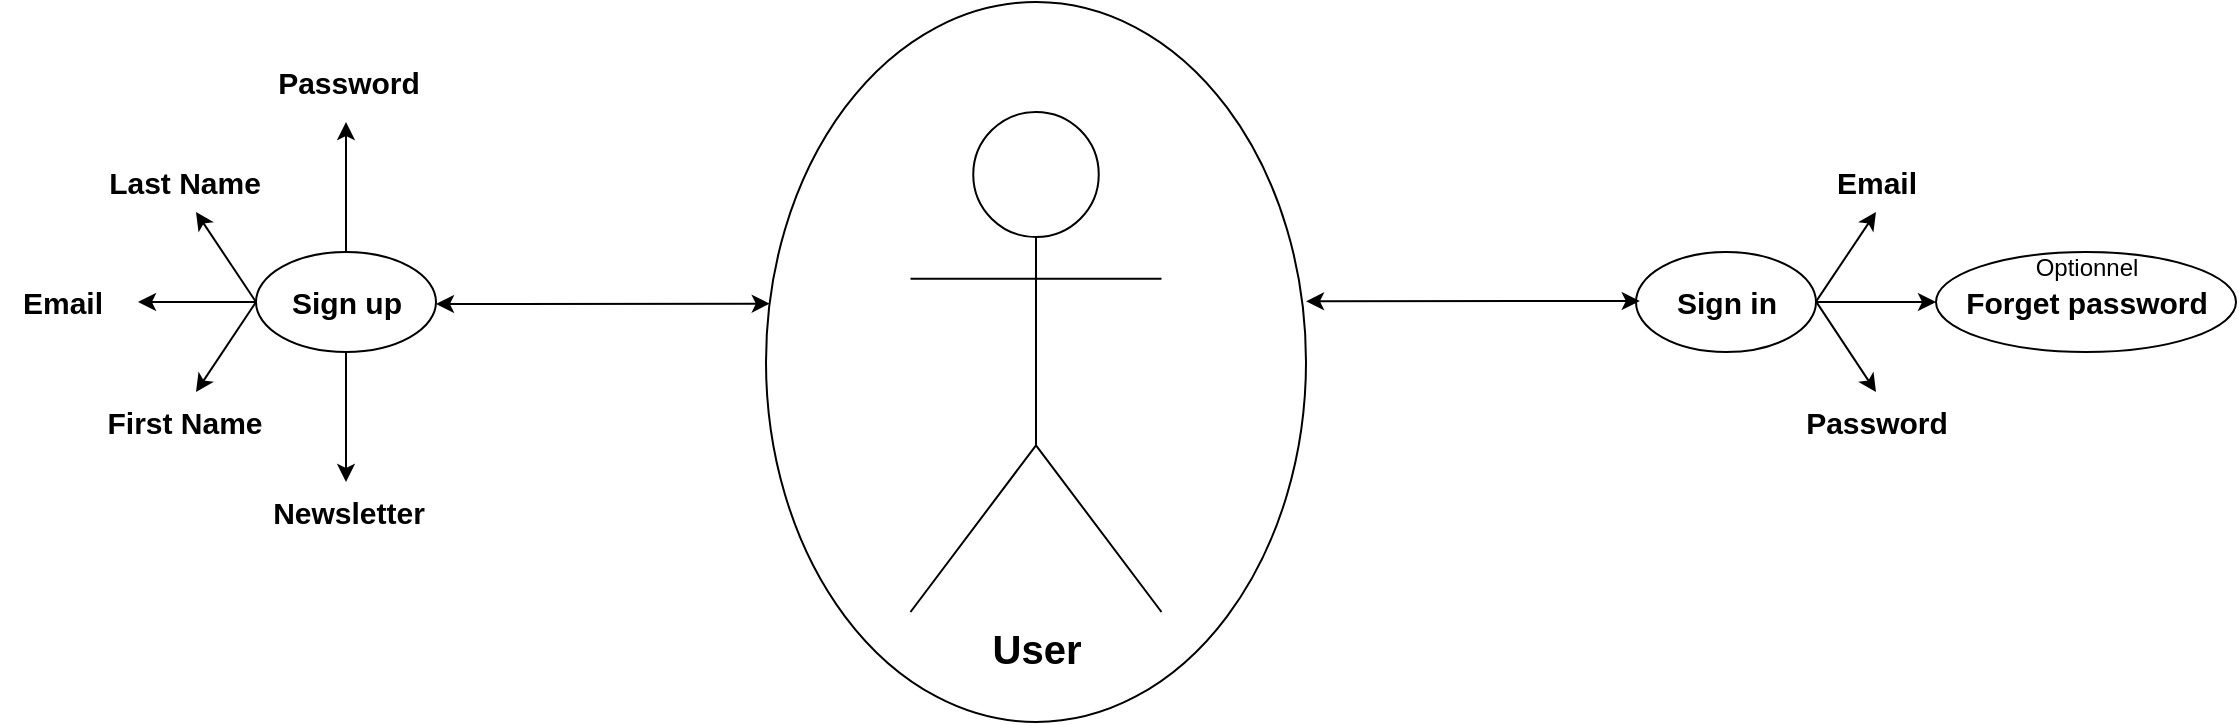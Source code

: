 <mxfile version="13.9.9" type="device"><diagram id="cOqgQGADSyozlSkBzA2e" name="Page-1"><mxGraphModel dx="1278" dy="960" grid="1" gridSize="15" guides="1" tooltips="1" connect="1" arrows="1" fold="1" page="1" pageScale="1" pageWidth="827" pageHeight="1169" math="0" shadow="0"><root><mxCell id="0"/><mxCell id="1" parent="0"/><mxCell id="sjmYfNJB9iQ1m-tM7zhK-25" value="" style="ellipse;whiteSpace=wrap;html=1;" vertex="1" parent="1"><mxGeometry x="1290" y="395" width="150" height="50" as="geometry"/></mxCell><mxCell id="sjmYfNJB9iQ1m-tM7zhK-4" value="" style="ellipse;whiteSpace=wrap;html=1;" vertex="1" parent="1"><mxGeometry x="1140" y="395" width="90" height="50" as="geometry"/></mxCell><mxCell id="sjmYfNJB9iQ1m-tM7zhK-3" value="" style="ellipse;whiteSpace=wrap;html=1;" vertex="1" parent="1"><mxGeometry x="450" y="395" width="90" height="50" as="geometry"/></mxCell><mxCell id="kFI1SDqdDgZZjtrLBVqz-1" value="" style="ellipse;whiteSpace=wrap;html=1;" parent="1" vertex="1"><mxGeometry x="705" y="270" width="270" height="360" as="geometry"/></mxCell><mxCell id="K45oh-oaXztk3sfqO1kG-2" value="&lt;b&gt;&lt;font style=&quot;font-size: 20px&quot;&gt;User&lt;/font&gt;&lt;/b&gt;" style="shape=umlActor;verticalLabelPosition=bottom;verticalAlign=top;html=1;outlineConnect=0;" parent="1" vertex="1"><mxGeometry x="777.25" y="325" width="125.5" height="250" as="geometry"/></mxCell><mxCell id="K45oh-oaXztk3sfqO1kG-10" value="" style="endArrow=classic;startArrow=classic;html=1;exitX=0.007;exitY=0.419;exitDx=0;exitDy=0;exitPerimeter=0;" parent="1" source="kFI1SDqdDgZZjtrLBVqz-1" edge="1"><mxGeometry width="50" height="50" relative="1" as="geometry"><mxPoint x="600" y="490" as="sourcePoint"/><mxPoint x="540" y="421" as="targetPoint"/></mxGeometry></mxCell><mxCell id="K45oh-oaXztk3sfqO1kG-11" value="&lt;span style=&quot;font-size: 15px&quot;&gt;&lt;b&gt;Sign in&lt;/b&gt;&lt;/span&gt;" style="text;html=1;align=center;verticalAlign=middle;resizable=0;points=[];autosize=1;strokeColor=none;" parent="1" vertex="1"><mxGeometry x="1147.5" y="405" width="75" height="30" as="geometry"/></mxCell><mxCell id="K45oh-oaXztk3sfqO1kG-13" value="&lt;font style=&quot;font-size: 15px&quot;&gt;&lt;b&gt;Sign up&lt;/b&gt;&lt;/font&gt;" style="text;html=1;align=center;verticalAlign=middle;resizable=0;points=[];autosize=1;strokeColor=none;" parent="1" vertex="1"><mxGeometry x="457.5" y="405" width="75" height="30" as="geometry"/></mxCell><mxCell id="sjmYfNJB9iQ1m-tM7zhK-1" value="" style="endArrow=classic;startArrow=classic;html=1;exitX=0.007;exitY=0.419;exitDx=0;exitDy=0;exitPerimeter=0;" edge="1" parent="1"><mxGeometry width="50" height="50" relative="1" as="geometry"><mxPoint x="1141.89" y="419.5" as="sourcePoint"/><mxPoint x="975" y="419.66" as="targetPoint"/></mxGeometry></mxCell><mxCell id="sjmYfNJB9iQ1m-tM7zhK-5" value="&lt;font style=&quot;font-size: 15px&quot;&gt;&lt;b&gt;First Name&lt;/b&gt;&lt;/font&gt;" style="text;html=1;align=center;verticalAlign=middle;resizable=0;points=[];autosize=1;strokeColor=none;" vertex="1" parent="1"><mxGeometry x="361" y="465" width="105" height="30" as="geometry"/></mxCell><mxCell id="sjmYfNJB9iQ1m-tM7zhK-7" value="&lt;font style=&quot;font-size: 15px&quot;&gt;&lt;b&gt;Email&lt;/b&gt;&lt;/font&gt;" style="text;html=1;align=center;verticalAlign=middle;resizable=0;points=[];autosize=1;strokeColor=none;" vertex="1" parent="1"><mxGeometry x="322.5" y="405" width="60" height="30" as="geometry"/></mxCell><mxCell id="sjmYfNJB9iQ1m-tM7zhK-8" value="&lt;font style=&quot;font-size: 15px&quot;&gt;&lt;b&gt;Last Name&lt;/b&gt;&lt;/font&gt;" style="text;html=1;align=center;verticalAlign=middle;resizable=0;points=[];autosize=1;strokeColor=none;" vertex="1" parent="1"><mxGeometry x="361" y="345" width="105" height="30" as="geometry"/></mxCell><mxCell id="sjmYfNJB9iQ1m-tM7zhK-10" value="" style="endArrow=classic;html=1;exitX=0;exitY=0.5;exitDx=0;exitDy=0;" edge="1" parent="1" source="sjmYfNJB9iQ1m-tM7zhK-3"><mxGeometry width="50" height="50" relative="1" as="geometry"><mxPoint x="436" y="425" as="sourcePoint"/><mxPoint x="391" y="420" as="targetPoint"/></mxGeometry></mxCell><mxCell id="sjmYfNJB9iQ1m-tM7zhK-11" value="" style="endArrow=classic;html=1;" edge="1" parent="1"><mxGeometry width="50" height="50" relative="1" as="geometry"><mxPoint x="450" y="420" as="sourcePoint"/><mxPoint x="420" y="375" as="targetPoint"/></mxGeometry></mxCell><mxCell id="sjmYfNJB9iQ1m-tM7zhK-12" value="" style="endArrow=classic;html=1;" edge="1" parent="1"><mxGeometry width="50" height="50" relative="1" as="geometry"><mxPoint x="450" y="420" as="sourcePoint"/><mxPoint x="420" y="465" as="targetPoint"/></mxGeometry></mxCell><mxCell id="sjmYfNJB9iQ1m-tM7zhK-13" value="" style="endArrow=classic;html=1;exitX=0.5;exitY=0;exitDx=0;exitDy=0;" edge="1" parent="1" source="sjmYfNJB9iQ1m-tM7zhK-3"><mxGeometry width="50" height="50" relative="1" as="geometry"><mxPoint x="494.76" y="390" as="sourcePoint"/><mxPoint x="495" y="330" as="targetPoint"/></mxGeometry></mxCell><mxCell id="sjmYfNJB9iQ1m-tM7zhK-14" value="" style="endArrow=classic;html=1;exitX=0.5;exitY=1;exitDx=0;exitDy=0;" edge="1" parent="1" source="sjmYfNJB9iQ1m-tM7zhK-3"><mxGeometry width="50" height="50" relative="1" as="geometry"><mxPoint x="495" y="455" as="sourcePoint"/><mxPoint x="495" y="510" as="targetPoint"/></mxGeometry></mxCell><mxCell id="sjmYfNJB9iQ1m-tM7zhK-15" value="&lt;font style=&quot;font-size: 15px&quot;&gt;&lt;b&gt;Password&lt;/b&gt;&lt;/font&gt;" style="text;html=1;align=center;verticalAlign=middle;resizable=0;points=[];autosize=1;strokeColor=none;" vertex="1" parent="1"><mxGeometry x="450.5" y="295" width="90" height="30" as="geometry"/></mxCell><mxCell id="sjmYfNJB9iQ1m-tM7zhK-16" value="&lt;font style=&quot;font-size: 15px&quot;&gt;&lt;b&gt;Newsletter&lt;/b&gt;&lt;/font&gt;" style="text;html=1;align=center;verticalAlign=middle;resizable=0;points=[];autosize=1;strokeColor=none;" vertex="1" parent="1"><mxGeometry x="443" y="510" width="105" height="30" as="geometry"/></mxCell><mxCell id="sjmYfNJB9iQ1m-tM7zhK-19" value="" style="endArrow=classic;html=1;" edge="1" parent="1"><mxGeometry width="50" height="50" relative="1" as="geometry"><mxPoint x="1230" y="419.8" as="sourcePoint"/><mxPoint x="1260" y="375" as="targetPoint"/></mxGeometry></mxCell><mxCell id="sjmYfNJB9iQ1m-tM7zhK-20" value="" style="endArrow=classic;html=1;" edge="1" parent="1"><mxGeometry width="50" height="50" relative="1" as="geometry"><mxPoint x="1230" y="419.71" as="sourcePoint"/><mxPoint x="1260" y="465" as="targetPoint"/></mxGeometry></mxCell><mxCell id="sjmYfNJB9iQ1m-tM7zhK-21" value="&lt;font style=&quot;font-size: 15px&quot;&gt;&lt;b&gt;Email&lt;/b&gt;&lt;/font&gt;" style="text;html=1;align=center;verticalAlign=middle;resizable=0;points=[];autosize=1;strokeColor=none;" vertex="1" parent="1"><mxGeometry x="1230" y="345" width="60" height="30" as="geometry"/></mxCell><mxCell id="sjmYfNJB9iQ1m-tM7zhK-22" value="&lt;font style=&quot;font-size: 15px&quot;&gt;&lt;b&gt;Password&lt;/b&gt;&lt;/font&gt;" style="text;html=1;align=center;verticalAlign=middle;resizable=0;points=[];autosize=1;strokeColor=none;" vertex="1" parent="1"><mxGeometry x="1215" y="465" width="90" height="30" as="geometry"/></mxCell><mxCell id="sjmYfNJB9iQ1m-tM7zhK-23" value="" style="endArrow=classic;html=1;exitX=1;exitY=0.5;exitDx=0;exitDy=0;" edge="1" parent="1" source="sjmYfNJB9iQ1m-tM7zhK-4"><mxGeometry width="50" height="50" relative="1" as="geometry"><mxPoint x="1320" y="440" as="sourcePoint"/><mxPoint x="1290" y="420" as="targetPoint"/></mxGeometry></mxCell><mxCell id="sjmYfNJB9iQ1m-tM7zhK-24" value="&lt;font style=&quot;font-size: 15px&quot;&gt;&lt;b&gt;Forget password&lt;/b&gt;&lt;/font&gt;" style="text;html=1;align=center;verticalAlign=middle;resizable=0;points=[];autosize=1;strokeColor=none;" vertex="1" parent="1"><mxGeometry x="1290" y="405" width="150" height="30" as="geometry"/></mxCell><mxCell id="sjmYfNJB9iQ1m-tM7zhK-26" value="Optionnel" style="text;html=1;align=center;verticalAlign=middle;resizable=0;points=[];autosize=1;" vertex="1" parent="1"><mxGeometry x="1327.5" y="395" width="75" height="15" as="geometry"/></mxCell></root></mxGraphModel></diagram></mxfile>